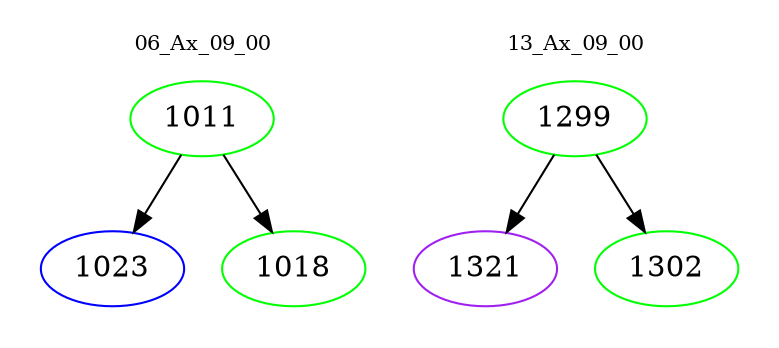 digraph{
subgraph cluster_0 {
color = white
label = "06_Ax_09_00";
fontsize=10;
T0_1011 [label="1011", color="green"]
T0_1011 -> T0_1023 [color="black"]
T0_1023 [label="1023", color="blue"]
T0_1011 -> T0_1018 [color="black"]
T0_1018 [label="1018", color="green"]
}
subgraph cluster_1 {
color = white
label = "13_Ax_09_00";
fontsize=10;
T1_1299 [label="1299", color="green"]
T1_1299 -> T1_1321 [color="black"]
T1_1321 [label="1321", color="purple"]
T1_1299 -> T1_1302 [color="black"]
T1_1302 [label="1302", color="green"]
}
}
